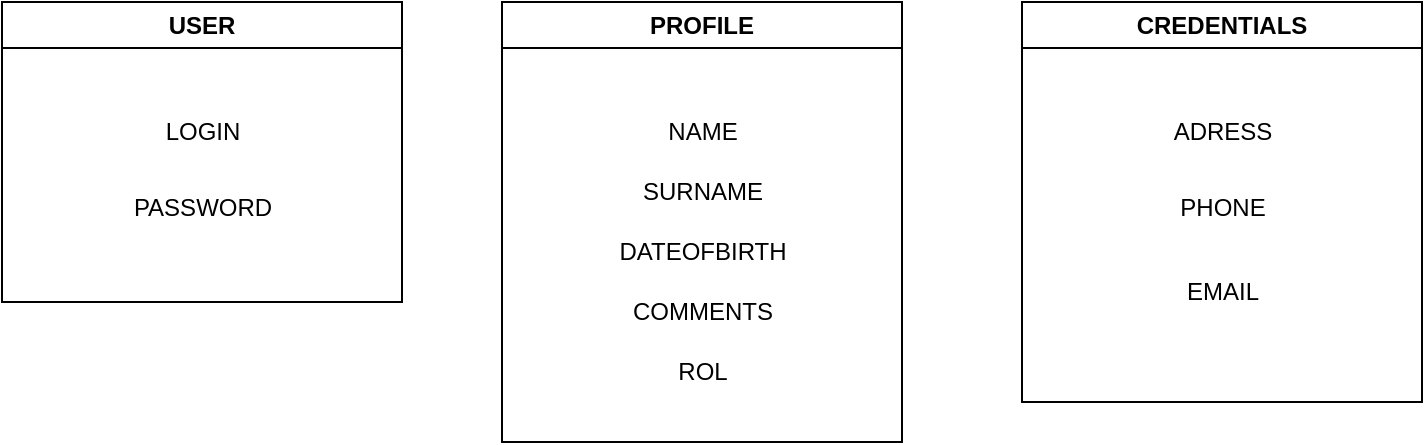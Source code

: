 <mxfile version="24.0.2" type="device">
  <diagram name="Página-1" id="JRBYIYP0noZzzOXHbxCU">
    <mxGraphModel dx="1434" dy="784" grid="1" gridSize="10" guides="1" tooltips="1" connect="1" arrows="1" fold="1" page="1" pageScale="1" pageWidth="827" pageHeight="1169" math="0" shadow="0">
      <root>
        <mxCell id="0" />
        <mxCell id="1" parent="0" />
        <mxCell id="49JPbecihKyoFXH3zHof-1" value="USER" style="swimlane;whiteSpace=wrap;html=1;" vertex="1" parent="1">
          <mxGeometry x="290" y="240" width="200" height="150" as="geometry" />
        </mxCell>
        <mxCell id="49JPbecihKyoFXH3zHof-2" value="LOGIN" style="text;html=1;align=center;verticalAlign=middle;resizable=0;points=[];autosize=1;strokeColor=none;fillColor=none;" vertex="1" parent="49JPbecihKyoFXH3zHof-1">
          <mxGeometry x="70" y="50" width="60" height="30" as="geometry" />
        </mxCell>
        <mxCell id="49JPbecihKyoFXH3zHof-3" value="PASSWORD" style="text;html=1;align=center;verticalAlign=middle;resizable=0;points=[];autosize=1;strokeColor=none;fillColor=none;" vertex="1" parent="1">
          <mxGeometry x="345" y="328" width="90" height="30" as="geometry" />
        </mxCell>
        <mxCell id="49JPbecihKyoFXH3zHof-4" value="PROFILE" style="swimlane;whiteSpace=wrap;html=1;" vertex="1" parent="1">
          <mxGeometry x="540" y="240" width="200" height="220" as="geometry" />
        </mxCell>
        <mxCell id="49JPbecihKyoFXH3zHof-5" value="NAME" style="text;html=1;align=center;verticalAlign=middle;resizable=0;points=[];autosize=1;strokeColor=none;fillColor=none;" vertex="1" parent="49JPbecihKyoFXH3zHof-4">
          <mxGeometry x="70" y="50" width="60" height="30" as="geometry" />
        </mxCell>
        <mxCell id="49JPbecihKyoFXH3zHof-6" value="SURNAME" style="text;html=1;align=center;verticalAlign=middle;resizable=0;points=[];autosize=1;strokeColor=none;fillColor=none;" vertex="1" parent="49JPbecihKyoFXH3zHof-4">
          <mxGeometry x="60" y="80" width="80" height="30" as="geometry" />
        </mxCell>
        <mxCell id="49JPbecihKyoFXH3zHof-7" value="DATEOFBIRTH" style="text;html=1;align=center;verticalAlign=middle;resizable=0;points=[];autosize=1;strokeColor=none;fillColor=none;" vertex="1" parent="49JPbecihKyoFXH3zHof-4">
          <mxGeometry x="45" y="110" width="110" height="30" as="geometry" />
        </mxCell>
        <mxCell id="49JPbecihKyoFXH3zHof-8" value="COMMENTS" style="text;html=1;align=center;verticalAlign=middle;resizable=0;points=[];autosize=1;strokeColor=none;fillColor=none;" vertex="1" parent="49JPbecihKyoFXH3zHof-4">
          <mxGeometry x="55" y="140" width="90" height="30" as="geometry" />
        </mxCell>
        <mxCell id="49JPbecihKyoFXH3zHof-9" value="ROL" style="text;html=1;align=center;verticalAlign=middle;resizable=0;points=[];autosize=1;strokeColor=none;fillColor=none;" vertex="1" parent="49JPbecihKyoFXH3zHof-4">
          <mxGeometry x="75" y="170" width="50" height="30" as="geometry" />
        </mxCell>
        <mxCell id="49JPbecihKyoFXH3zHof-10" value="CREDENTIALS" style="swimlane;whiteSpace=wrap;html=1;" vertex="1" parent="1">
          <mxGeometry x="800" y="240" width="200" height="200" as="geometry" />
        </mxCell>
        <mxCell id="49JPbecihKyoFXH3zHof-11" value="ADRESS" style="text;html=1;align=center;verticalAlign=middle;resizable=0;points=[];autosize=1;strokeColor=none;fillColor=none;" vertex="1" parent="49JPbecihKyoFXH3zHof-10">
          <mxGeometry x="65" y="50" width="70" height="30" as="geometry" />
        </mxCell>
        <mxCell id="49JPbecihKyoFXH3zHof-12" value="PHONE" style="text;html=1;align=center;verticalAlign=middle;resizable=0;points=[];autosize=1;strokeColor=none;fillColor=none;" vertex="1" parent="49JPbecihKyoFXH3zHof-10">
          <mxGeometry x="65" y="88" width="70" height="30" as="geometry" />
        </mxCell>
        <mxCell id="49JPbecihKyoFXH3zHof-13" value="EMAIL" style="text;html=1;align=center;verticalAlign=middle;resizable=0;points=[];autosize=1;strokeColor=none;fillColor=none;" vertex="1" parent="49JPbecihKyoFXH3zHof-10">
          <mxGeometry x="70" y="130" width="60" height="30" as="geometry" />
        </mxCell>
      </root>
    </mxGraphModel>
  </diagram>
</mxfile>
